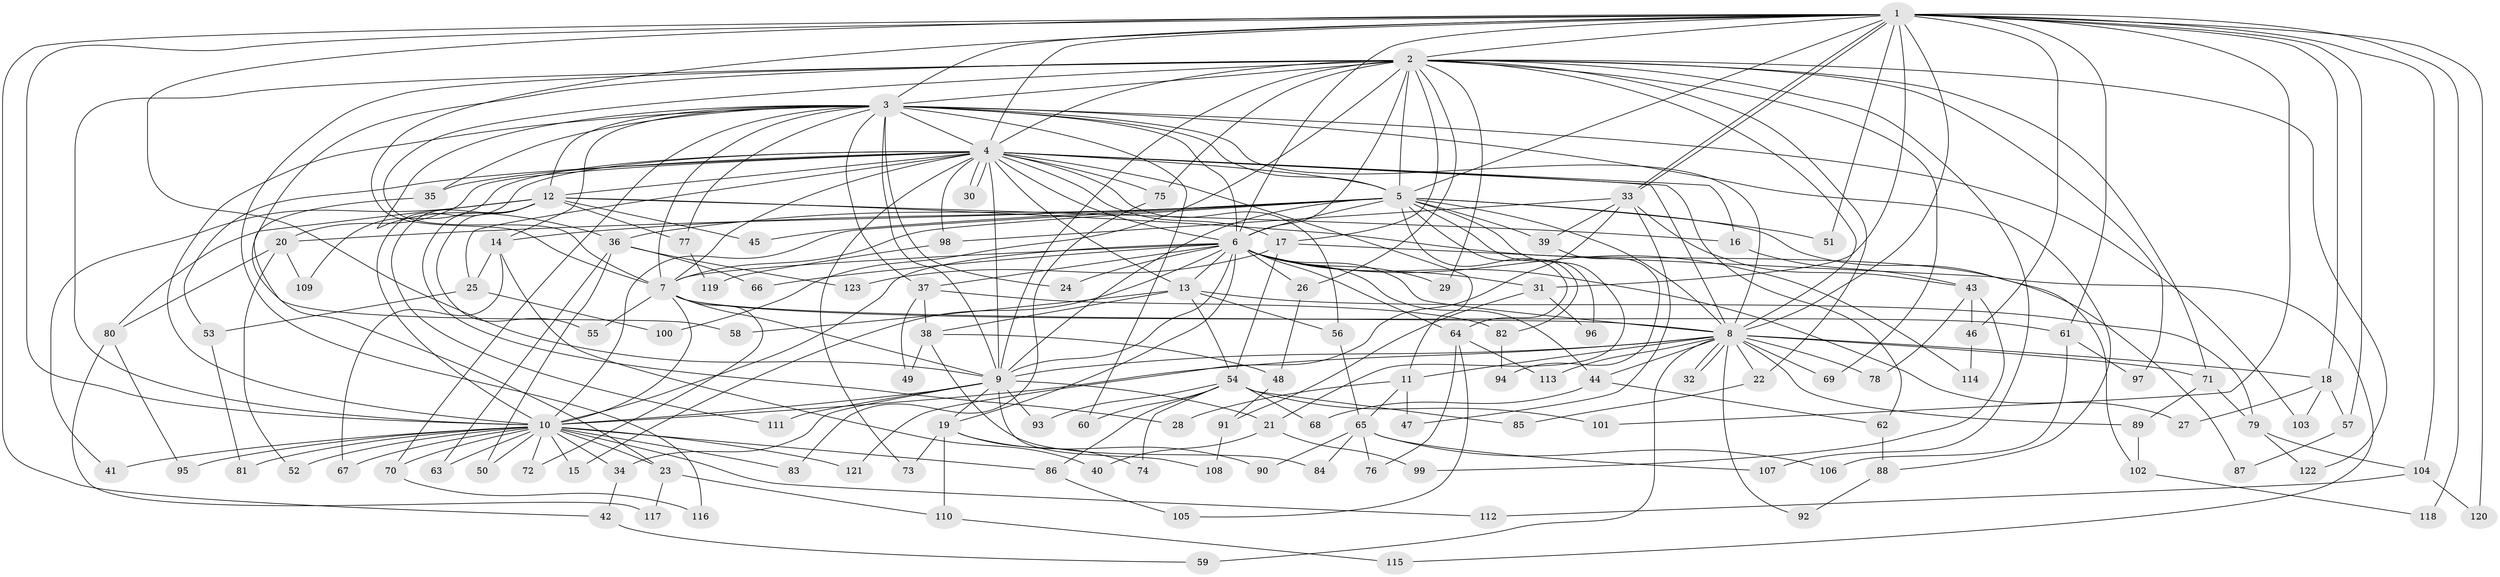 // coarse degree distribution, {28: 0.011764705882352941, 18: 0.011764705882352941, 21: 0.023529411764705882, 23: 0.011764705882352941, 9: 0.011764705882352941, 20: 0.011764705882352941, 22: 0.011764705882352941, 5: 0.08235294117647059, 11: 0.011764705882352941, 7: 0.023529411764705882, 2: 0.4470588235294118, 3: 0.18823529411764706, 12: 0.011764705882352941, 6: 0.023529411764705882, 4: 0.09411764705882353, 8: 0.023529411764705882}
// Generated by graph-tools (version 1.1) at 2025/41/03/06/25 10:41:41]
// undirected, 123 vertices, 271 edges
graph export_dot {
graph [start="1"]
  node [color=gray90,style=filled];
  1;
  2;
  3;
  4;
  5;
  6;
  7;
  8;
  9;
  10;
  11;
  12;
  13;
  14;
  15;
  16;
  17;
  18;
  19;
  20;
  21;
  22;
  23;
  24;
  25;
  26;
  27;
  28;
  29;
  30;
  31;
  32;
  33;
  34;
  35;
  36;
  37;
  38;
  39;
  40;
  41;
  42;
  43;
  44;
  45;
  46;
  47;
  48;
  49;
  50;
  51;
  52;
  53;
  54;
  55;
  56;
  57;
  58;
  59;
  60;
  61;
  62;
  63;
  64;
  65;
  66;
  67;
  68;
  69;
  70;
  71;
  72;
  73;
  74;
  75;
  76;
  77;
  78;
  79;
  80;
  81;
  82;
  83;
  84;
  85;
  86;
  87;
  88;
  89;
  90;
  91;
  92;
  93;
  94;
  95;
  96;
  97;
  98;
  99;
  100;
  101;
  102;
  103;
  104;
  105;
  106;
  107;
  108;
  109;
  110;
  111;
  112;
  113;
  114;
  115;
  116;
  117;
  118;
  119;
  120;
  121;
  122;
  123;
  1 -- 2;
  1 -- 3;
  1 -- 4;
  1 -- 5;
  1 -- 6;
  1 -- 7;
  1 -- 8;
  1 -- 9;
  1 -- 10;
  1 -- 18;
  1 -- 31;
  1 -- 33;
  1 -- 33;
  1 -- 42;
  1 -- 46;
  1 -- 51;
  1 -- 57;
  1 -- 61;
  1 -- 101;
  1 -- 104;
  1 -- 118;
  1 -- 120;
  2 -- 3;
  2 -- 4;
  2 -- 5;
  2 -- 6;
  2 -- 7;
  2 -- 8;
  2 -- 9;
  2 -- 10;
  2 -- 17;
  2 -- 22;
  2 -- 23;
  2 -- 26;
  2 -- 29;
  2 -- 69;
  2 -- 71;
  2 -- 75;
  2 -- 97;
  2 -- 100;
  2 -- 107;
  2 -- 116;
  2 -- 122;
  3 -- 4;
  3 -- 5;
  3 -- 6;
  3 -- 7;
  3 -- 8;
  3 -- 9;
  3 -- 10;
  3 -- 12;
  3 -- 14;
  3 -- 24;
  3 -- 35;
  3 -- 36;
  3 -- 37;
  3 -- 60;
  3 -- 70;
  3 -- 77;
  3 -- 88;
  3 -- 103;
  4 -- 5;
  4 -- 6;
  4 -- 7;
  4 -- 8;
  4 -- 9;
  4 -- 10;
  4 -- 11;
  4 -- 12;
  4 -- 13;
  4 -- 16;
  4 -- 17;
  4 -- 20;
  4 -- 25;
  4 -- 30;
  4 -- 30;
  4 -- 35;
  4 -- 53;
  4 -- 56;
  4 -- 62;
  4 -- 73;
  4 -- 75;
  4 -- 98;
  4 -- 109;
  5 -- 6;
  5 -- 7;
  5 -- 8;
  5 -- 9;
  5 -- 10;
  5 -- 14;
  5 -- 20;
  5 -- 21;
  5 -- 36;
  5 -- 39;
  5 -- 45;
  5 -- 51;
  5 -- 64;
  5 -- 82;
  5 -- 96;
  5 -- 102;
  6 -- 7;
  6 -- 8;
  6 -- 9;
  6 -- 10;
  6 -- 13;
  6 -- 15;
  6 -- 19;
  6 -- 24;
  6 -- 26;
  6 -- 27;
  6 -- 29;
  6 -- 31;
  6 -- 37;
  6 -- 44;
  6 -- 64;
  6 -- 66;
  6 -- 114;
  7 -- 8;
  7 -- 9;
  7 -- 10;
  7 -- 55;
  7 -- 61;
  7 -- 72;
  8 -- 9;
  8 -- 10;
  8 -- 11;
  8 -- 18;
  8 -- 22;
  8 -- 32;
  8 -- 32;
  8 -- 44;
  8 -- 59;
  8 -- 69;
  8 -- 71;
  8 -- 78;
  8 -- 89;
  8 -- 92;
  8 -- 113;
  9 -- 10;
  9 -- 19;
  9 -- 21;
  9 -- 34;
  9 -- 93;
  9 -- 108;
  9 -- 111;
  10 -- 15;
  10 -- 23;
  10 -- 34;
  10 -- 41;
  10 -- 50;
  10 -- 52;
  10 -- 63;
  10 -- 67;
  10 -- 70;
  10 -- 72;
  10 -- 81;
  10 -- 83;
  10 -- 86;
  10 -- 95;
  10 -- 112;
  10 -- 121;
  11 -- 28;
  11 -- 47;
  11 -- 65;
  12 -- 16;
  12 -- 28;
  12 -- 41;
  12 -- 45;
  12 -- 55;
  12 -- 77;
  12 -- 80;
  12 -- 87;
  12 -- 111;
  13 -- 38;
  13 -- 54;
  13 -- 56;
  13 -- 58;
  13 -- 79;
  14 -- 25;
  14 -- 40;
  14 -- 67;
  16 -- 43;
  17 -- 54;
  17 -- 115;
  17 -- 123;
  18 -- 27;
  18 -- 57;
  18 -- 103;
  19 -- 73;
  19 -- 74;
  19 -- 90;
  19 -- 110;
  20 -- 52;
  20 -- 80;
  20 -- 109;
  21 -- 40;
  21 -- 99;
  22 -- 85;
  23 -- 110;
  23 -- 117;
  25 -- 53;
  25 -- 100;
  26 -- 48;
  31 -- 91;
  31 -- 96;
  33 -- 39;
  33 -- 43;
  33 -- 47;
  33 -- 98;
  33 -- 121;
  34 -- 42;
  35 -- 58;
  36 -- 50;
  36 -- 63;
  36 -- 66;
  36 -- 123;
  37 -- 38;
  37 -- 49;
  37 -- 82;
  38 -- 48;
  38 -- 49;
  38 -- 84;
  39 -- 94;
  42 -- 59;
  43 -- 46;
  43 -- 78;
  43 -- 99;
  44 -- 62;
  44 -- 68;
  46 -- 114;
  48 -- 91;
  53 -- 81;
  54 -- 60;
  54 -- 68;
  54 -- 74;
  54 -- 85;
  54 -- 86;
  54 -- 93;
  54 -- 101;
  56 -- 65;
  57 -- 87;
  61 -- 97;
  61 -- 106;
  62 -- 88;
  64 -- 76;
  64 -- 105;
  64 -- 113;
  65 -- 76;
  65 -- 84;
  65 -- 90;
  65 -- 106;
  65 -- 107;
  70 -- 116;
  71 -- 79;
  71 -- 89;
  75 -- 83;
  77 -- 119;
  79 -- 104;
  79 -- 122;
  80 -- 95;
  80 -- 117;
  82 -- 94;
  86 -- 105;
  88 -- 92;
  89 -- 102;
  91 -- 108;
  98 -- 119;
  102 -- 118;
  104 -- 112;
  104 -- 120;
  110 -- 115;
}
